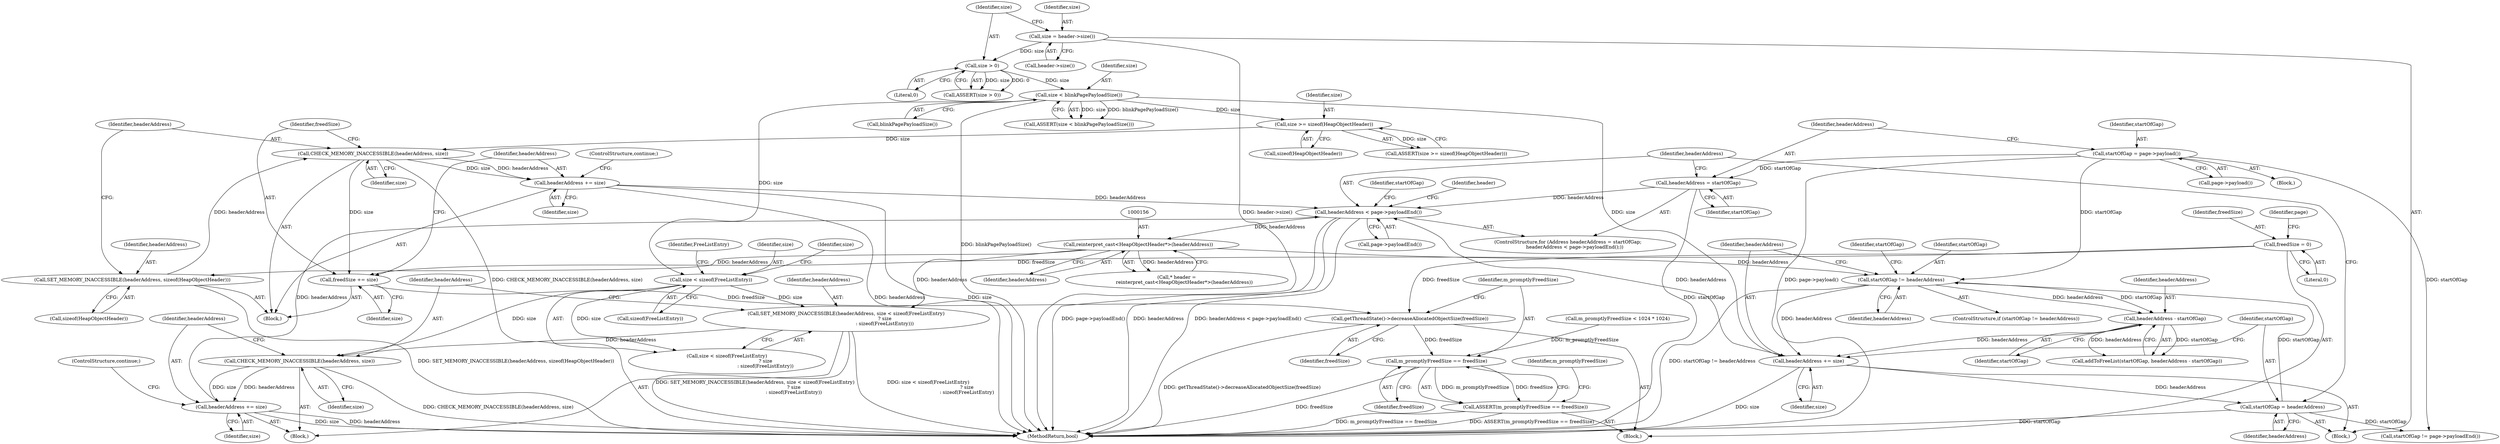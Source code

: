 digraph "0_Chrome_0749ec24fae74ec32d0567eef0e5ec43c84dbcb9_3@API" {
"1000185" [label="(Call,freedSize += size)"];
"1000182" [label="(Call,CHECK_MEMORY_INACCESSIBLE(headerAddress, size))"];
"1000178" [label="(Call,SET_MEMORY_INACCESSIBLE(headerAddress, sizeof(HeapObjectHeader)))"];
"1000155" [label="(Call,reinterpret_cast<HeapObjectHeader*>(headerAddress))"];
"1000148" [label="(Call,headerAddress < page->payloadEnd())"];
"1000208" [label="(Call,headerAddress += size)"];
"1000205" [label="(Call,CHECK_MEMORY_INACCESSIBLE(headerAddress, size))"];
"1000195" [label="(Call,SET_MEMORY_INACCESSIBLE(headerAddress, size < sizeof(FreeListEntry)\n                                                   ? size\n                                                   : sizeof(FreeListEntry)))"];
"1000198" [label="(Call,size < sizeof(FreeListEntry))"];
"1000167" [label="(Call,size < blinkPagePayloadSize())"];
"1000163" [label="(Call,size > 0)"];
"1000159" [label="(Call,size = header->size())"];
"1000188" [label="(Call,headerAddress += size)"];
"1000145" [label="(Call,headerAddress = startOfGap)"];
"1000140" [label="(Call,startOfGap = page->payload())"];
"1000222" [label="(Call,headerAddress += size)"];
"1000214" [label="(Call,startOfGap != headerAddress)"];
"1000225" [label="(Call,startOfGap = headerAddress)"];
"1000219" [label="(Call,headerAddress - startOfGap)"];
"1000174" [label="(Call,size >= sizeof(HeapObjectHeader))"];
"1000122" [label="(Call,freedSize = 0)"];
"1000237" [label="(Call,getThreadState()->decreaseAllocatedObjectSize(freedSize))"];
"1000240" [label="(Call,m_promptlyFreedSize == freedSize)"];
"1000239" [label="(Call,ASSERT(m_promptlyFreedSize == freedSize))"];
"1000182" [label="(Call,CHECK_MEMORY_INACCESSIBLE(headerAddress, size))"];
"1000242" [label="(Identifier,freedSize)"];
"1000128" [label="(Identifier,page)"];
"1000220" [label="(Identifier,headerAddress)"];
"1000151" [label="(Block,)"];
"1000186" [label="(Identifier,freedSize)"];
"1000141" [label="(Identifier,startOfGap)"];
"1000213" [label="(ControlStructure,if (startOfGap != headerAddress))"];
"1000210" [label="(Identifier,size)"];
"1000219" [label="(Call,headerAddress - startOfGap)"];
"1000211" [label="(ControlStructure,continue;)"];
"1000146" [label="(Identifier,headerAddress)"];
"1000124" [label="(Literal,0)"];
"1000178" [label="(Call,SET_MEMORY_INACCESSIBLE(headerAddress, sizeof(HeapObjectHeader)))"];
"1000217" [label="(Call,addToFreeList(startOfGap, headerAddress - startOfGap))"];
"1000240" [label="(Call,m_promptlyFreedSize == freedSize)"];
"1000162" [label="(Call,ASSERT(size > 0))"];
"1000241" [label="(Identifier,m_promptlyFreedSize)"];
"1000195" [label="(Call,SET_MEMORY_INACCESSIBLE(headerAddress, size < sizeof(FreeListEntry)\n                                                   ? size\n                                                   : sizeof(FreeListEntry)))"];
"1000154" [label="(Identifier,header)"];
"1000179" [label="(Identifier,headerAddress)"];
"1000176" [label="(Call,sizeof(HeapObjectHeader))"];
"1000145" [label="(Call,headerAddress = startOfGap)"];
"1000209" [label="(Identifier,headerAddress)"];
"1000123" [label="(Identifier,freedSize)"];
"1000227" [label="(Identifier,headerAddress)"];
"1000143" [label="(ControlStructure,for (Address headerAddress = startOfGap;\n         headerAddress < page->payloadEnd();))"];
"1000167" [label="(Call,size < blinkPagePayloadSize())"];
"1000215" [label="(Identifier,startOfGap)"];
"1000205" [label="(Call,CHECK_MEMORY_INACCESSIBLE(headerAddress, size))"];
"1000206" [label="(Identifier,headerAddress)"];
"1000248" [label="(MethodReturn,bool)"];
"1000189" [label="(Identifier,headerAddress)"];
"1000161" [label="(Call,header->size())"];
"1000142" [label="(Call,page->payload())"];
"1000164" [label="(Identifier,size)"];
"1000160" [label="(Identifier,size)"];
"1000169" [label="(Call,blinkPagePayloadSize())"];
"1000216" [label="(Identifier,headerAddress)"];
"1000200" [label="(Call,sizeof(FreeListEntry))"];
"1000168" [label="(Identifier,size)"];
"1000149" [label="(Identifier,headerAddress)"];
"1000244" [label="(Identifier,m_promptlyFreedSize)"];
"1000226" [label="(Identifier,startOfGap)"];
"1000175" [label="(Identifier,size)"];
"1000224" [label="(Identifier,size)"];
"1000122" [label="(Call,freedSize = 0)"];
"1000222" [label="(Call,headerAddress += size)"];
"1000155" [label="(Call,reinterpret_cast<HeapObjectHeader*>(headerAddress))"];
"1000157" [label="(Identifier,headerAddress)"];
"1000204" [label="(Identifier,FreeListEntry)"];
"1000190" [label="(Identifier,size)"];
"1000101" [label="(Block,)"];
"1000148" [label="(Call,headerAddress < page->payloadEnd())"];
"1000147" [label="(Identifier,startOfGap)"];
"1000230" [label="(Identifier,startOfGap)"];
"1000183" [label="(Identifier,headerAddress)"];
"1000153" [label="(Call,* header =\n          reinterpret_cast<HeapObjectHeader*>(headerAddress))"];
"1000103" [label="(Call,m_promptlyFreedSize < 1024 * 1024)"];
"1000174" [label="(Call,size >= sizeof(HeapObjectHeader))"];
"1000150" [label="(Call,page->payloadEnd())"];
"1000208" [label="(Call,headerAddress += size)"];
"1000197" [label="(Call,size < sizeof(FreeListEntry)\n                                                   ? size\n                                                   : sizeof(FreeListEntry))"];
"1000166" [label="(Call,ASSERT(size < blinkPagePayloadSize()))"];
"1000188" [label="(Call,headerAddress += size)"];
"1000198" [label="(Call,size < sizeof(FreeListEntry))"];
"1000196" [label="(Identifier,headerAddress)"];
"1000221" [label="(Identifier,startOfGap)"];
"1000191" [label="(ControlStructure,continue;)"];
"1000223" [label="(Identifier,headerAddress)"];
"1000194" [label="(Block,)"];
"1000180" [label="(Call,sizeof(HeapObjectHeader))"];
"1000225" [label="(Call,startOfGap = headerAddress)"];
"1000140" [label="(Call,startOfGap = page->payload())"];
"1000165" [label="(Literal,0)"];
"1000184" [label="(Identifier,size)"];
"1000138" [label="(Block,)"];
"1000214" [label="(Call,startOfGap != headerAddress)"];
"1000237" [label="(Call,getThreadState()->decreaseAllocatedObjectSize(freedSize))"];
"1000229" [label="(Call,startOfGap != page->payloadEnd())"];
"1000207" [label="(Identifier,size)"];
"1000159" [label="(Call,size = header->size())"];
"1000187" [label="(Identifier,size)"];
"1000163" [label="(Call,size > 0)"];
"1000202" [label="(Identifier,size)"];
"1000238" [label="(Identifier,freedSize)"];
"1000218" [label="(Identifier,startOfGap)"];
"1000173" [label="(Call,ASSERT(size >= sizeof(HeapObjectHeader)))"];
"1000172" [label="(Block,)"];
"1000185" [label="(Call,freedSize += size)"];
"1000199" [label="(Identifier,size)"];
"1000239" [label="(Call,ASSERT(m_promptlyFreedSize == freedSize))"];
"1000185" -> "1000172"  [label="AST: "];
"1000185" -> "1000187"  [label="CFG: "];
"1000186" -> "1000185"  [label="AST: "];
"1000187" -> "1000185"  [label="AST: "];
"1000189" -> "1000185"  [label="CFG: "];
"1000182" -> "1000185"  [label="DDG: size"];
"1000122" -> "1000185"  [label="DDG: freedSize"];
"1000185" -> "1000237"  [label="DDG: freedSize"];
"1000182" -> "1000172"  [label="AST: "];
"1000182" -> "1000184"  [label="CFG: "];
"1000183" -> "1000182"  [label="AST: "];
"1000184" -> "1000182"  [label="AST: "];
"1000186" -> "1000182"  [label="CFG: "];
"1000182" -> "1000248"  [label="DDG: CHECK_MEMORY_INACCESSIBLE(headerAddress, size)"];
"1000178" -> "1000182"  [label="DDG: headerAddress"];
"1000174" -> "1000182"  [label="DDG: size"];
"1000182" -> "1000188"  [label="DDG: size"];
"1000182" -> "1000188"  [label="DDG: headerAddress"];
"1000178" -> "1000172"  [label="AST: "];
"1000178" -> "1000180"  [label="CFG: "];
"1000179" -> "1000178"  [label="AST: "];
"1000180" -> "1000178"  [label="AST: "];
"1000183" -> "1000178"  [label="CFG: "];
"1000178" -> "1000248"  [label="DDG: SET_MEMORY_INACCESSIBLE(headerAddress, sizeof(HeapObjectHeader))"];
"1000155" -> "1000178"  [label="DDG: headerAddress"];
"1000155" -> "1000153"  [label="AST: "];
"1000155" -> "1000157"  [label="CFG: "];
"1000156" -> "1000155"  [label="AST: "];
"1000157" -> "1000155"  [label="AST: "];
"1000153" -> "1000155"  [label="CFG: "];
"1000155" -> "1000153"  [label="DDG: headerAddress"];
"1000148" -> "1000155"  [label="DDG: headerAddress"];
"1000155" -> "1000195"  [label="DDG: headerAddress"];
"1000155" -> "1000214"  [label="DDG: headerAddress"];
"1000148" -> "1000143"  [label="AST: "];
"1000148" -> "1000150"  [label="CFG: "];
"1000149" -> "1000148"  [label="AST: "];
"1000150" -> "1000148"  [label="AST: "];
"1000154" -> "1000148"  [label="CFG: "];
"1000230" -> "1000148"  [label="CFG: "];
"1000148" -> "1000248"  [label="DDG: headerAddress"];
"1000148" -> "1000248"  [label="DDG: headerAddress < page->payloadEnd()"];
"1000148" -> "1000248"  [label="DDG: page->payloadEnd()"];
"1000208" -> "1000148"  [label="DDG: headerAddress"];
"1000188" -> "1000148"  [label="DDG: headerAddress"];
"1000145" -> "1000148"  [label="DDG: headerAddress"];
"1000222" -> "1000148"  [label="DDG: headerAddress"];
"1000208" -> "1000194"  [label="AST: "];
"1000208" -> "1000210"  [label="CFG: "];
"1000209" -> "1000208"  [label="AST: "];
"1000210" -> "1000208"  [label="AST: "];
"1000211" -> "1000208"  [label="CFG: "];
"1000208" -> "1000248"  [label="DDG: headerAddress"];
"1000208" -> "1000248"  [label="DDG: size"];
"1000205" -> "1000208"  [label="DDG: size"];
"1000205" -> "1000208"  [label="DDG: headerAddress"];
"1000205" -> "1000194"  [label="AST: "];
"1000205" -> "1000207"  [label="CFG: "];
"1000206" -> "1000205"  [label="AST: "];
"1000207" -> "1000205"  [label="AST: "];
"1000209" -> "1000205"  [label="CFG: "];
"1000205" -> "1000248"  [label="DDG: CHECK_MEMORY_INACCESSIBLE(headerAddress, size)"];
"1000195" -> "1000205"  [label="DDG: headerAddress"];
"1000198" -> "1000205"  [label="DDG: size"];
"1000195" -> "1000194"  [label="AST: "];
"1000195" -> "1000197"  [label="CFG: "];
"1000196" -> "1000195"  [label="AST: "];
"1000197" -> "1000195"  [label="AST: "];
"1000206" -> "1000195"  [label="CFG: "];
"1000195" -> "1000248"  [label="DDG: SET_MEMORY_INACCESSIBLE(headerAddress, size < sizeof(FreeListEntry)\n                                                   ? size\n                                                   : sizeof(FreeListEntry))"];
"1000195" -> "1000248"  [label="DDG: size < sizeof(FreeListEntry)\n                                                   ? size\n                                                   : sizeof(FreeListEntry)"];
"1000198" -> "1000195"  [label="DDG: size"];
"1000198" -> "1000197"  [label="AST: "];
"1000198" -> "1000200"  [label="CFG: "];
"1000199" -> "1000198"  [label="AST: "];
"1000200" -> "1000198"  [label="AST: "];
"1000202" -> "1000198"  [label="CFG: "];
"1000204" -> "1000198"  [label="CFG: "];
"1000167" -> "1000198"  [label="DDG: size"];
"1000198" -> "1000197"  [label="DDG: size"];
"1000167" -> "1000166"  [label="AST: "];
"1000167" -> "1000169"  [label="CFG: "];
"1000168" -> "1000167"  [label="AST: "];
"1000169" -> "1000167"  [label="AST: "];
"1000166" -> "1000167"  [label="CFG: "];
"1000167" -> "1000248"  [label="DDG: blinkPagePayloadSize()"];
"1000167" -> "1000166"  [label="DDG: size"];
"1000167" -> "1000166"  [label="DDG: blinkPagePayloadSize()"];
"1000163" -> "1000167"  [label="DDG: size"];
"1000167" -> "1000174"  [label="DDG: size"];
"1000167" -> "1000222"  [label="DDG: size"];
"1000163" -> "1000162"  [label="AST: "];
"1000163" -> "1000165"  [label="CFG: "];
"1000164" -> "1000163"  [label="AST: "];
"1000165" -> "1000163"  [label="AST: "];
"1000162" -> "1000163"  [label="CFG: "];
"1000163" -> "1000162"  [label="DDG: size"];
"1000163" -> "1000162"  [label="DDG: 0"];
"1000159" -> "1000163"  [label="DDG: size"];
"1000159" -> "1000151"  [label="AST: "];
"1000159" -> "1000161"  [label="CFG: "];
"1000160" -> "1000159"  [label="AST: "];
"1000161" -> "1000159"  [label="AST: "];
"1000164" -> "1000159"  [label="CFG: "];
"1000159" -> "1000248"  [label="DDG: header->size()"];
"1000188" -> "1000172"  [label="AST: "];
"1000188" -> "1000190"  [label="CFG: "];
"1000189" -> "1000188"  [label="AST: "];
"1000190" -> "1000188"  [label="AST: "];
"1000191" -> "1000188"  [label="CFG: "];
"1000188" -> "1000248"  [label="DDG: size"];
"1000188" -> "1000248"  [label="DDG: headerAddress"];
"1000145" -> "1000143"  [label="AST: "];
"1000145" -> "1000147"  [label="CFG: "];
"1000146" -> "1000145"  [label="AST: "];
"1000147" -> "1000145"  [label="AST: "];
"1000149" -> "1000145"  [label="CFG: "];
"1000145" -> "1000248"  [label="DDG: startOfGap"];
"1000140" -> "1000145"  [label="DDG: startOfGap"];
"1000140" -> "1000138"  [label="AST: "];
"1000140" -> "1000142"  [label="CFG: "];
"1000141" -> "1000140"  [label="AST: "];
"1000142" -> "1000140"  [label="AST: "];
"1000146" -> "1000140"  [label="CFG: "];
"1000140" -> "1000248"  [label="DDG: page->payload()"];
"1000140" -> "1000214"  [label="DDG: startOfGap"];
"1000140" -> "1000229"  [label="DDG: startOfGap"];
"1000222" -> "1000151"  [label="AST: "];
"1000222" -> "1000224"  [label="CFG: "];
"1000223" -> "1000222"  [label="AST: "];
"1000224" -> "1000222"  [label="AST: "];
"1000226" -> "1000222"  [label="CFG: "];
"1000222" -> "1000248"  [label="DDG: size"];
"1000214" -> "1000222"  [label="DDG: headerAddress"];
"1000219" -> "1000222"  [label="DDG: headerAddress"];
"1000222" -> "1000225"  [label="DDG: headerAddress"];
"1000214" -> "1000213"  [label="AST: "];
"1000214" -> "1000216"  [label="CFG: "];
"1000215" -> "1000214"  [label="AST: "];
"1000216" -> "1000214"  [label="AST: "];
"1000218" -> "1000214"  [label="CFG: "];
"1000223" -> "1000214"  [label="CFG: "];
"1000214" -> "1000248"  [label="DDG: startOfGap != headerAddress"];
"1000225" -> "1000214"  [label="DDG: startOfGap"];
"1000214" -> "1000219"  [label="DDG: headerAddress"];
"1000214" -> "1000219"  [label="DDG: startOfGap"];
"1000225" -> "1000151"  [label="AST: "];
"1000225" -> "1000227"  [label="CFG: "];
"1000226" -> "1000225"  [label="AST: "];
"1000227" -> "1000225"  [label="AST: "];
"1000149" -> "1000225"  [label="CFG: "];
"1000225" -> "1000248"  [label="DDG: startOfGap"];
"1000225" -> "1000229"  [label="DDG: startOfGap"];
"1000219" -> "1000217"  [label="AST: "];
"1000219" -> "1000221"  [label="CFG: "];
"1000220" -> "1000219"  [label="AST: "];
"1000221" -> "1000219"  [label="AST: "];
"1000217" -> "1000219"  [label="CFG: "];
"1000219" -> "1000217"  [label="DDG: startOfGap"];
"1000219" -> "1000217"  [label="DDG: headerAddress"];
"1000174" -> "1000173"  [label="AST: "];
"1000174" -> "1000176"  [label="CFG: "];
"1000175" -> "1000174"  [label="AST: "];
"1000176" -> "1000174"  [label="AST: "];
"1000173" -> "1000174"  [label="CFG: "];
"1000174" -> "1000173"  [label="DDG: size"];
"1000122" -> "1000101"  [label="AST: "];
"1000122" -> "1000124"  [label="CFG: "];
"1000123" -> "1000122"  [label="AST: "];
"1000124" -> "1000122"  [label="AST: "];
"1000128" -> "1000122"  [label="CFG: "];
"1000122" -> "1000237"  [label="DDG: freedSize"];
"1000237" -> "1000101"  [label="AST: "];
"1000237" -> "1000238"  [label="CFG: "];
"1000238" -> "1000237"  [label="AST: "];
"1000241" -> "1000237"  [label="CFG: "];
"1000237" -> "1000248"  [label="DDG: getThreadState()->decreaseAllocatedObjectSize(freedSize)"];
"1000237" -> "1000240"  [label="DDG: freedSize"];
"1000240" -> "1000239"  [label="AST: "];
"1000240" -> "1000242"  [label="CFG: "];
"1000241" -> "1000240"  [label="AST: "];
"1000242" -> "1000240"  [label="AST: "];
"1000239" -> "1000240"  [label="CFG: "];
"1000240" -> "1000248"  [label="DDG: freedSize"];
"1000240" -> "1000239"  [label="DDG: m_promptlyFreedSize"];
"1000240" -> "1000239"  [label="DDG: freedSize"];
"1000103" -> "1000240"  [label="DDG: m_promptlyFreedSize"];
"1000239" -> "1000101"  [label="AST: "];
"1000244" -> "1000239"  [label="CFG: "];
"1000239" -> "1000248"  [label="DDG: ASSERT(m_promptlyFreedSize == freedSize)"];
"1000239" -> "1000248"  [label="DDG: m_promptlyFreedSize == freedSize"];
}
